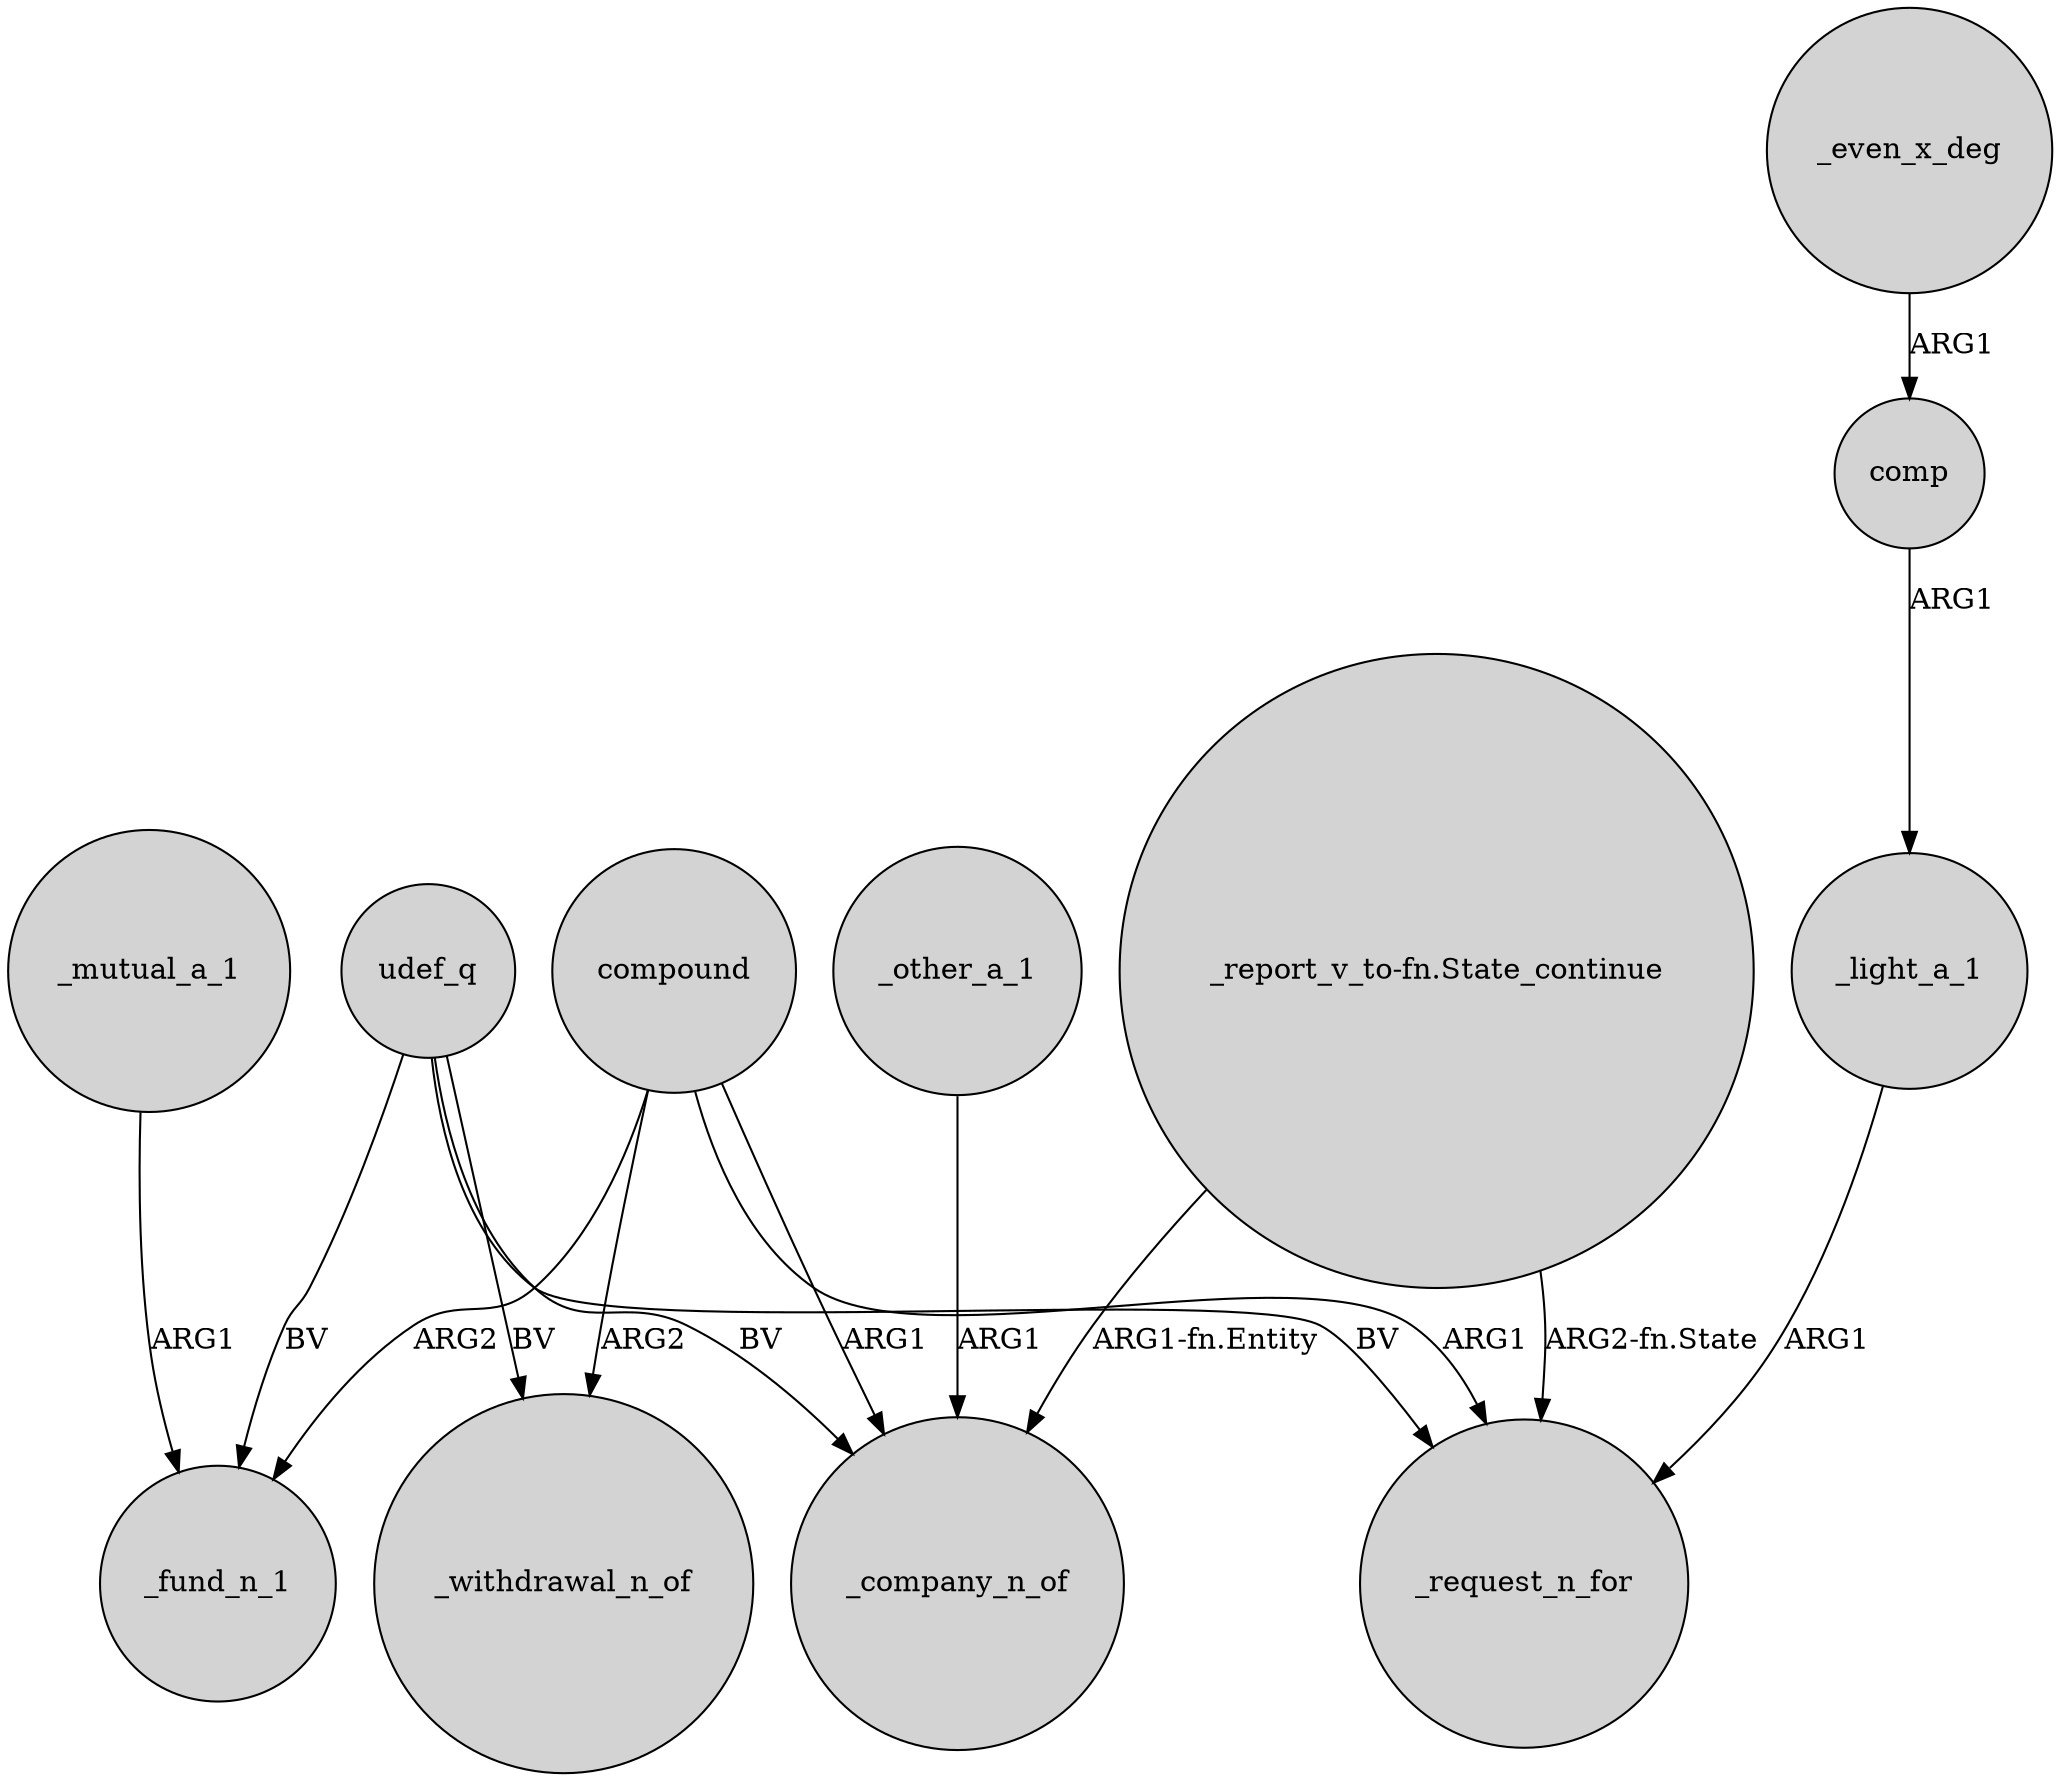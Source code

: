 digraph {
	node [shape=circle style=filled]
	udef_q -> _request_n_for [label=BV]
	comp -> _light_a_1 [label=ARG1]
	compound -> _fund_n_1 [label=ARG2]
	"_report_v_to-fn.State_continue" -> _company_n_of [label="ARG1-fn.Entity"]
	compound -> _company_n_of [label=ARG1]
	compound -> _request_n_for [label=ARG1]
	"_report_v_to-fn.State_continue" -> _request_n_for [label="ARG2-fn.State"]
	udef_q -> _company_n_of [label=BV]
	udef_q -> _withdrawal_n_of [label=BV]
	_mutual_a_1 -> _fund_n_1 [label=ARG1]
	_even_x_deg -> comp [label=ARG1]
	udef_q -> _fund_n_1 [label=BV]
	_light_a_1 -> _request_n_for [label=ARG1]
	compound -> _withdrawal_n_of [label=ARG2]
	_other_a_1 -> _company_n_of [label=ARG1]
}

